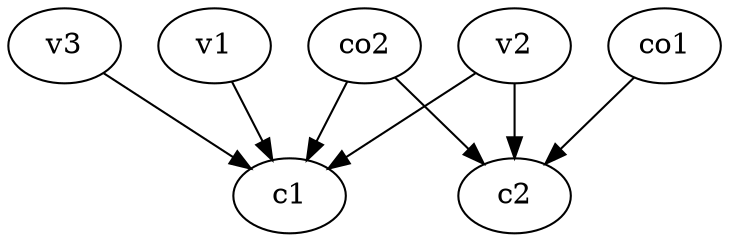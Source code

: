 strict digraph  {
c1;
c2;
v1;
v2;
v3;
co1;
co2;
v1 -> c1  [weight=1];
v2 -> c1  [weight=1];
v2 -> c2  [weight=1];
v3 -> c1  [weight=1];
co1 -> c2  [weight=1];
co2 -> c2  [weight=1];
co2 -> c1  [weight=1];
}
